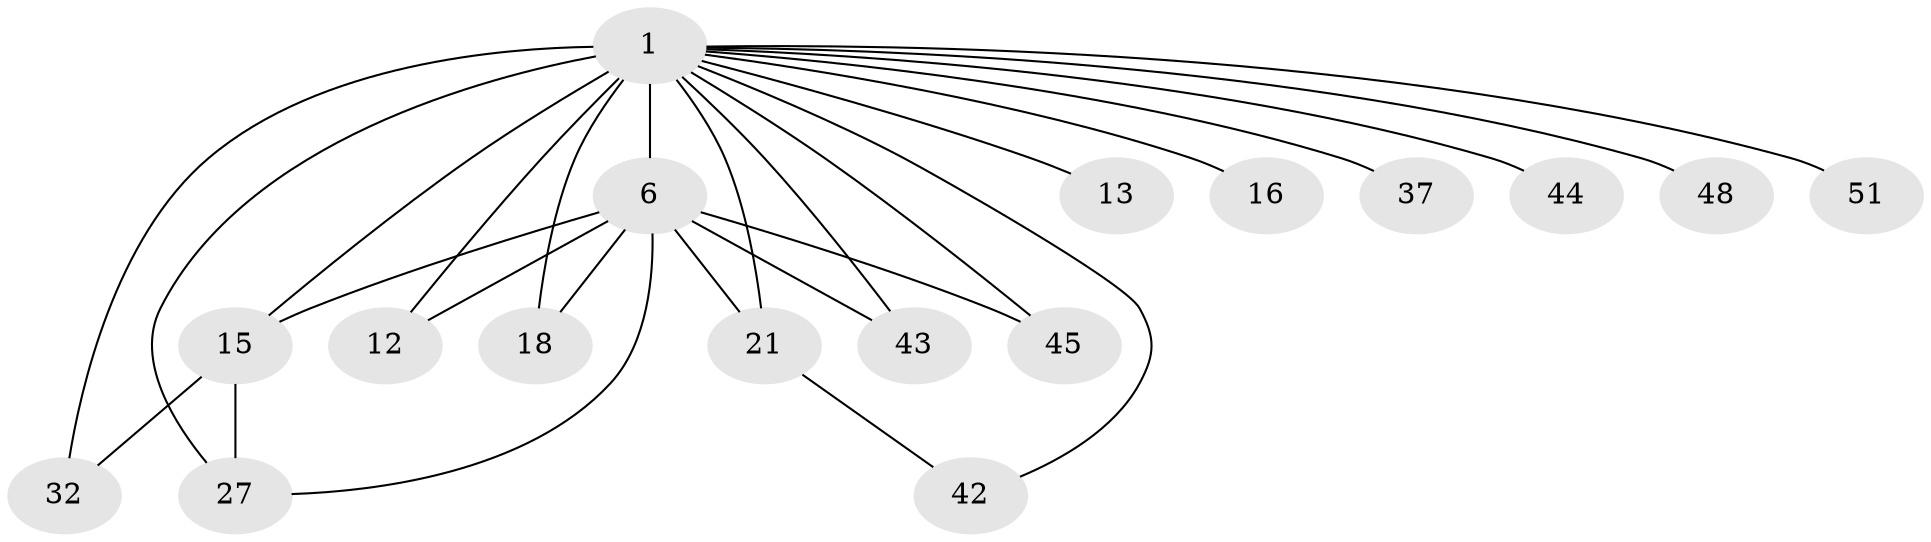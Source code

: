 // original degree distribution, {14: 0.017241379310344827, 15: 0.017241379310344827, 16: 0.034482758620689655, 17: 0.017241379310344827, 11: 0.017241379310344827, 13: 0.017241379310344827, 25: 0.017241379310344827, 18: 0.017241379310344827, 19: 0.017241379310344827, 2: 0.5517241379310345, 3: 0.1896551724137931, 4: 0.06896551724137931, 5: 0.017241379310344827}
// Generated by graph-tools (version 1.1) at 2025/17/03/04/25 18:17:28]
// undirected, 17 vertices, 26 edges
graph export_dot {
graph [start="1"]
  node [color=gray90,style=filled];
  1 [super="+2+14"];
  6 [super="+9+31+22"];
  12;
  13;
  15 [super="+29"];
  16;
  18 [super="+34"];
  21 [super="+41+47+26"];
  27;
  32;
  37 [super="+40"];
  42;
  43;
  44;
  45;
  48;
  51;
  1 -- 6 [weight=28];
  1 -- 15 [weight=3];
  1 -- 18;
  1 -- 12;
  1 -- 13 [weight=2];
  1 -- 16 [weight=2];
  1 -- 21 [weight=4];
  1 -- 27;
  1 -- 32;
  1 -- 37 [weight=2];
  1 -- 42;
  1 -- 43;
  1 -- 44 [weight=2];
  1 -- 45;
  1 -- 48 [weight=2];
  1 -- 51;
  6 -- 12;
  6 -- 18 [weight=2];
  6 -- 21 [weight=3];
  6 -- 27;
  6 -- 43;
  6 -- 45;
  6 -- 15;
  15 -- 32;
  15 -- 27;
  21 -- 42;
}
